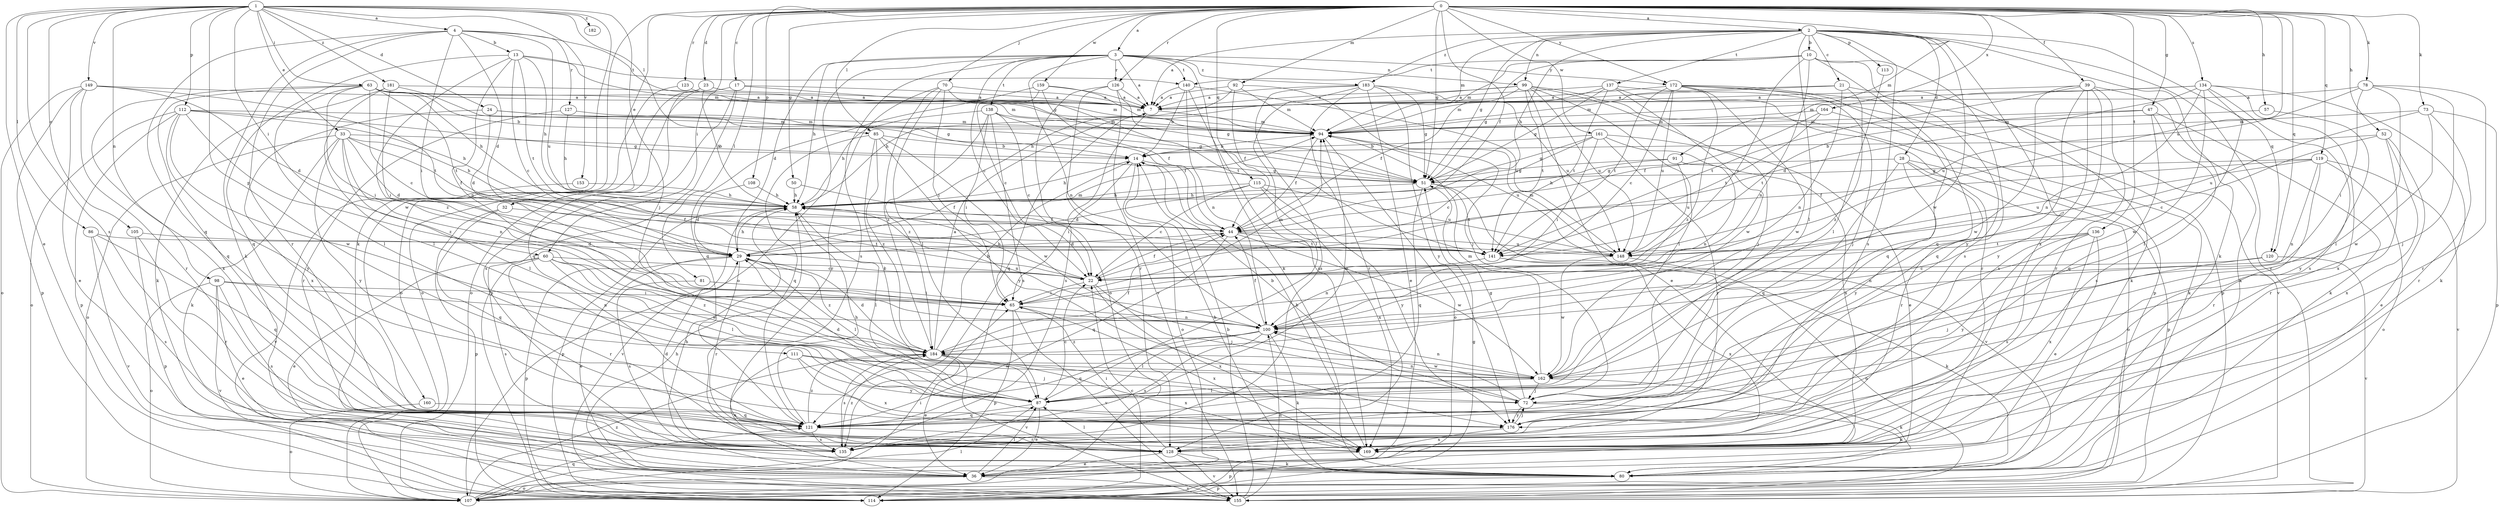 strict digraph  {
0;
1;
2;
3;
4;
7;
10;
13;
14;
17;
21;
22;
23;
24;
28;
29;
32;
33;
36;
39;
44;
47;
50;
51;
52;
57;
58;
60;
63;
65;
70;
72;
73;
78;
80;
81;
85;
86;
87;
91;
92;
94;
98;
99;
100;
105;
107;
108;
111;
112;
113;
114;
115;
119;
120;
121;
123;
126;
127;
128;
134;
135;
136;
137;
138;
140;
141;
148;
149;
153;
155;
159;
160;
161;
162;
164;
169;
172;
176;
181;
182;
183;
184;
0 -> 2  [label=a];
0 -> 3  [label=a];
0 -> 17  [label=c];
0 -> 23  [label=d];
0 -> 32  [label=e];
0 -> 39  [label=f];
0 -> 44  [label=f];
0 -> 47  [label=g];
0 -> 50  [label=g];
0 -> 51  [label=g];
0 -> 52  [label=h];
0 -> 57  [label=h];
0 -> 60  [label=i];
0 -> 70  [label=j];
0 -> 73  [label=k];
0 -> 78  [label=k];
0 -> 81  [label=l];
0 -> 85  [label=l];
0 -> 91  [label=m];
0 -> 92  [label=m];
0 -> 108  [label=p];
0 -> 115  [label=q];
0 -> 119  [label=q];
0 -> 120  [label=q];
0 -> 123  [label=r];
0 -> 126  [label=r];
0 -> 134  [label=s];
0 -> 136  [label=t];
0 -> 148  [label=u];
0 -> 159  [label=w];
0 -> 160  [label=w];
0 -> 161  [label=w];
0 -> 164  [label=x];
0 -> 172  [label=y];
1 -> 4  [label=a];
1 -> 24  [label=d];
1 -> 33  [label=e];
1 -> 36  [label=e];
1 -> 60  [label=i];
1 -> 63  [label=i];
1 -> 72  [label=j];
1 -> 80  [label=k];
1 -> 85  [label=l];
1 -> 86  [label=l];
1 -> 98  [label=n];
1 -> 105  [label=o];
1 -> 111  [label=p];
1 -> 112  [label=p];
1 -> 135  [label=s];
1 -> 149  [label=v];
1 -> 153  [label=v];
1 -> 181  [label=z];
1 -> 182  [label=z];
2 -> 7  [label=a];
2 -> 10  [label=b];
2 -> 21  [label=c];
2 -> 28  [label=d];
2 -> 51  [label=g];
2 -> 58  [label=h];
2 -> 80  [label=k];
2 -> 87  [label=l];
2 -> 94  [label=m];
2 -> 99  [label=n];
2 -> 113  [label=p];
2 -> 120  [label=q];
2 -> 135  [label=s];
2 -> 137  [label=t];
2 -> 155  [label=v];
2 -> 162  [label=w];
2 -> 169  [label=x];
2 -> 183  [label=z];
3 -> 7  [label=a];
3 -> 22  [label=c];
3 -> 29  [label=d];
3 -> 58  [label=h];
3 -> 80  [label=k];
3 -> 99  [label=n];
3 -> 100  [label=n];
3 -> 107  [label=o];
3 -> 126  [label=r];
3 -> 135  [label=s];
3 -> 138  [label=t];
3 -> 140  [label=t];
3 -> 172  [label=y];
3 -> 183  [label=z];
4 -> 13  [label=b];
4 -> 29  [label=d];
4 -> 51  [label=g];
4 -> 65  [label=i];
4 -> 80  [label=k];
4 -> 121  [label=q];
4 -> 127  [label=r];
4 -> 128  [label=r];
4 -> 148  [label=u];
7 -> 94  [label=m];
7 -> 121  [label=q];
7 -> 135  [label=s];
10 -> 22  [label=c];
10 -> 51  [label=g];
10 -> 94  [label=m];
10 -> 100  [label=n];
10 -> 121  [label=q];
10 -> 135  [label=s];
10 -> 140  [label=t];
10 -> 176  [label=y];
13 -> 22  [label=c];
13 -> 58  [label=h];
13 -> 94  [label=m];
13 -> 100  [label=n];
13 -> 121  [label=q];
13 -> 140  [label=t];
13 -> 141  [label=t];
13 -> 184  [label=z];
14 -> 51  [label=g];
14 -> 58  [label=h];
14 -> 65  [label=i];
14 -> 107  [label=o];
17 -> 7  [label=a];
17 -> 94  [label=m];
17 -> 107  [label=o];
17 -> 114  [label=p];
17 -> 135  [label=s];
21 -> 7  [label=a];
21 -> 80  [label=k];
21 -> 94  [label=m];
21 -> 100  [label=n];
21 -> 184  [label=z];
22 -> 44  [label=f];
22 -> 58  [label=h];
22 -> 65  [label=i];
22 -> 72  [label=j];
22 -> 169  [label=x];
23 -> 7  [label=a];
23 -> 58  [label=h];
23 -> 107  [label=o];
23 -> 121  [label=q];
24 -> 29  [label=d];
24 -> 51  [label=g];
24 -> 94  [label=m];
24 -> 169  [label=x];
28 -> 51  [label=g];
28 -> 107  [label=o];
28 -> 114  [label=p];
28 -> 121  [label=q];
28 -> 128  [label=r];
28 -> 176  [label=y];
29 -> 22  [label=c];
29 -> 36  [label=e];
29 -> 58  [label=h];
29 -> 87  [label=l];
29 -> 94  [label=m];
29 -> 114  [label=p];
29 -> 128  [label=r];
29 -> 184  [label=z];
32 -> 44  [label=f];
32 -> 114  [label=p];
32 -> 121  [label=q];
33 -> 14  [label=b];
33 -> 29  [label=d];
33 -> 44  [label=f];
33 -> 58  [label=h];
33 -> 80  [label=k];
33 -> 87  [label=l];
33 -> 100  [label=n];
33 -> 107  [label=o];
33 -> 176  [label=y];
36 -> 58  [label=h];
36 -> 87  [label=l];
36 -> 107  [label=o];
36 -> 155  [label=v];
39 -> 7  [label=a];
39 -> 80  [label=k];
39 -> 121  [label=q];
39 -> 128  [label=r];
39 -> 135  [label=s];
39 -> 141  [label=t];
39 -> 162  [label=w];
39 -> 176  [label=y];
44 -> 29  [label=d];
44 -> 121  [label=q];
44 -> 141  [label=t];
44 -> 148  [label=u];
44 -> 162  [label=w];
47 -> 80  [label=k];
47 -> 94  [label=m];
47 -> 121  [label=q];
47 -> 135  [label=s];
47 -> 141  [label=t];
50 -> 44  [label=f];
50 -> 58  [label=h];
51 -> 58  [label=h];
51 -> 121  [label=q];
51 -> 141  [label=t];
51 -> 155  [label=v];
52 -> 14  [label=b];
52 -> 22  [label=c];
52 -> 36  [label=e];
52 -> 128  [label=r];
52 -> 169  [label=x];
57 -> 94  [label=m];
57 -> 176  [label=y];
58 -> 44  [label=f];
58 -> 87  [label=l];
58 -> 100  [label=n];
58 -> 114  [label=p];
58 -> 155  [label=v];
60 -> 22  [label=c];
60 -> 36  [label=e];
60 -> 87  [label=l];
60 -> 128  [label=r];
60 -> 135  [label=s];
60 -> 162  [label=w];
60 -> 184  [label=z];
63 -> 7  [label=a];
63 -> 14  [label=b];
63 -> 22  [label=c];
63 -> 58  [label=h];
63 -> 65  [label=i];
63 -> 87  [label=l];
63 -> 94  [label=m];
63 -> 121  [label=q];
63 -> 141  [label=t];
63 -> 169  [label=x];
65 -> 94  [label=m];
65 -> 100  [label=n];
65 -> 114  [label=p];
65 -> 155  [label=v];
65 -> 169  [label=x];
70 -> 7  [label=a];
70 -> 65  [label=i];
70 -> 87  [label=l];
70 -> 128  [label=r];
70 -> 141  [label=t];
70 -> 184  [label=z];
72 -> 14  [label=b];
72 -> 51  [label=g];
72 -> 80  [label=k];
72 -> 100  [label=n];
72 -> 176  [label=y];
73 -> 94  [label=m];
73 -> 114  [label=p];
73 -> 128  [label=r];
73 -> 148  [label=u];
73 -> 162  [label=w];
78 -> 7  [label=a];
78 -> 65  [label=i];
78 -> 72  [label=j];
78 -> 87  [label=l];
78 -> 128  [label=r];
78 -> 148  [label=u];
80 -> 14  [label=b];
80 -> 114  [label=p];
81 -> 65  [label=i];
81 -> 135  [label=s];
85 -> 14  [label=b];
85 -> 87  [label=l];
85 -> 121  [label=q];
85 -> 162  [label=w];
85 -> 176  [label=y];
85 -> 184  [label=z];
86 -> 121  [label=q];
86 -> 135  [label=s];
86 -> 141  [label=t];
86 -> 155  [label=v];
87 -> 22  [label=c];
87 -> 29  [label=d];
87 -> 36  [label=e];
87 -> 94  [label=m];
87 -> 121  [label=q];
91 -> 51  [label=g];
91 -> 58  [label=h];
91 -> 100  [label=n];
91 -> 148  [label=u];
92 -> 7  [label=a];
92 -> 44  [label=f];
92 -> 58  [label=h];
92 -> 72  [label=j];
92 -> 94  [label=m];
94 -> 14  [label=b];
94 -> 44  [label=f];
94 -> 107  [label=o];
94 -> 148  [label=u];
98 -> 36  [label=e];
98 -> 65  [label=i];
98 -> 100  [label=n];
98 -> 107  [label=o];
98 -> 135  [label=s];
98 -> 155  [label=v];
99 -> 7  [label=a];
99 -> 36  [label=e];
99 -> 44  [label=f];
99 -> 58  [label=h];
99 -> 72  [label=j];
99 -> 87  [label=l];
99 -> 114  [label=p];
99 -> 141  [label=t];
99 -> 148  [label=u];
100 -> 44  [label=f];
100 -> 80  [label=k];
100 -> 87  [label=l];
100 -> 121  [label=q];
100 -> 135  [label=s];
100 -> 184  [label=z];
105 -> 29  [label=d];
105 -> 114  [label=p];
105 -> 128  [label=r];
107 -> 65  [label=i];
107 -> 87  [label=l];
107 -> 121  [label=q];
107 -> 184  [label=z];
108 -> 29  [label=d];
108 -> 58  [label=h];
111 -> 36  [label=e];
111 -> 72  [label=j];
111 -> 162  [label=w];
111 -> 169  [label=x];
111 -> 176  [label=y];
112 -> 51  [label=g];
112 -> 58  [label=h];
112 -> 94  [label=m];
112 -> 107  [label=o];
112 -> 114  [label=p];
112 -> 162  [label=w];
112 -> 176  [label=y];
112 -> 184  [label=z];
113 -> 87  [label=l];
114 -> 22  [label=c];
114 -> 51  [label=g];
115 -> 22  [label=c];
115 -> 29  [label=d];
115 -> 58  [label=h];
115 -> 148  [label=u];
115 -> 169  [label=x];
115 -> 176  [label=y];
119 -> 44  [label=f];
119 -> 51  [label=g];
119 -> 100  [label=n];
119 -> 107  [label=o];
119 -> 128  [label=r];
119 -> 148  [label=u];
119 -> 155  [label=v];
120 -> 22  [label=c];
120 -> 72  [label=j];
120 -> 155  [label=v];
121 -> 58  [label=h];
121 -> 128  [label=r];
121 -> 135  [label=s];
121 -> 184  [label=z];
123 -> 7  [label=a];
123 -> 107  [label=o];
126 -> 7  [label=a];
126 -> 51  [label=g];
126 -> 107  [label=o];
126 -> 128  [label=r];
126 -> 155  [label=v];
127 -> 58  [label=h];
127 -> 94  [label=m];
127 -> 128  [label=r];
128 -> 36  [label=e];
128 -> 65  [label=i];
128 -> 80  [label=k];
128 -> 87  [label=l];
128 -> 155  [label=v];
134 -> 7  [label=a];
134 -> 29  [label=d];
134 -> 80  [label=k];
134 -> 87  [label=l];
134 -> 94  [label=m];
134 -> 100  [label=n];
134 -> 135  [label=s];
134 -> 162  [label=w];
134 -> 169  [label=x];
135 -> 29  [label=d];
135 -> 184  [label=z];
136 -> 36  [label=e];
136 -> 100  [label=n];
136 -> 135  [label=s];
136 -> 141  [label=t];
136 -> 169  [label=x];
136 -> 176  [label=y];
137 -> 7  [label=a];
137 -> 51  [label=g];
137 -> 94  [label=m];
137 -> 114  [label=p];
137 -> 128  [label=r];
137 -> 141  [label=t];
137 -> 162  [label=w];
138 -> 22  [label=c];
138 -> 44  [label=f];
138 -> 58  [label=h];
138 -> 65  [label=i];
138 -> 94  [label=m];
138 -> 135  [label=s];
138 -> 184  [label=z];
140 -> 7  [label=a];
140 -> 14  [label=b];
140 -> 100  [label=n];
140 -> 148  [label=u];
140 -> 169  [label=x];
141 -> 100  [label=n];
141 -> 107  [label=o];
141 -> 169  [label=x];
148 -> 80  [label=k];
148 -> 94  [label=m];
148 -> 162  [label=w];
149 -> 7  [label=a];
149 -> 29  [label=d];
149 -> 36  [label=e];
149 -> 107  [label=o];
149 -> 114  [label=p];
149 -> 128  [label=r];
149 -> 141  [label=t];
153 -> 58  [label=h];
153 -> 155  [label=v];
155 -> 14  [label=b];
155 -> 58  [label=h];
155 -> 100  [label=n];
159 -> 7  [label=a];
159 -> 22  [label=c];
159 -> 44  [label=f];
159 -> 94  [label=m];
159 -> 121  [label=q];
160 -> 107  [label=o];
160 -> 121  [label=q];
161 -> 14  [label=b];
161 -> 22  [label=c];
161 -> 36  [label=e];
161 -> 51  [label=g];
161 -> 65  [label=i];
161 -> 128  [label=r];
161 -> 169  [label=x];
162 -> 72  [label=j];
162 -> 80  [label=k];
162 -> 87  [label=l];
162 -> 94  [label=m];
162 -> 100  [label=n];
164 -> 44  [label=f];
164 -> 80  [label=k];
164 -> 94  [label=m];
164 -> 141  [label=t];
169 -> 14  [label=b];
169 -> 114  [label=p];
172 -> 7  [label=a];
172 -> 22  [label=c];
172 -> 72  [label=j];
172 -> 121  [label=q];
172 -> 141  [label=t];
172 -> 148  [label=u];
172 -> 155  [label=v];
172 -> 162  [label=w];
172 -> 184  [label=z];
176 -> 72  [label=j];
176 -> 169  [label=x];
181 -> 7  [label=a];
181 -> 51  [label=g];
181 -> 65  [label=i];
181 -> 80  [label=k];
181 -> 87  [label=l];
183 -> 7  [label=a];
183 -> 36  [label=e];
183 -> 51  [label=g];
183 -> 87  [label=l];
183 -> 128  [label=r];
183 -> 135  [label=s];
183 -> 148  [label=u];
183 -> 176  [label=y];
184 -> 7  [label=a];
184 -> 14  [label=b];
184 -> 29  [label=d];
184 -> 36  [label=e];
184 -> 44  [label=f];
184 -> 135  [label=s];
184 -> 155  [label=v];
184 -> 162  [label=w];
184 -> 169  [label=x];
}
